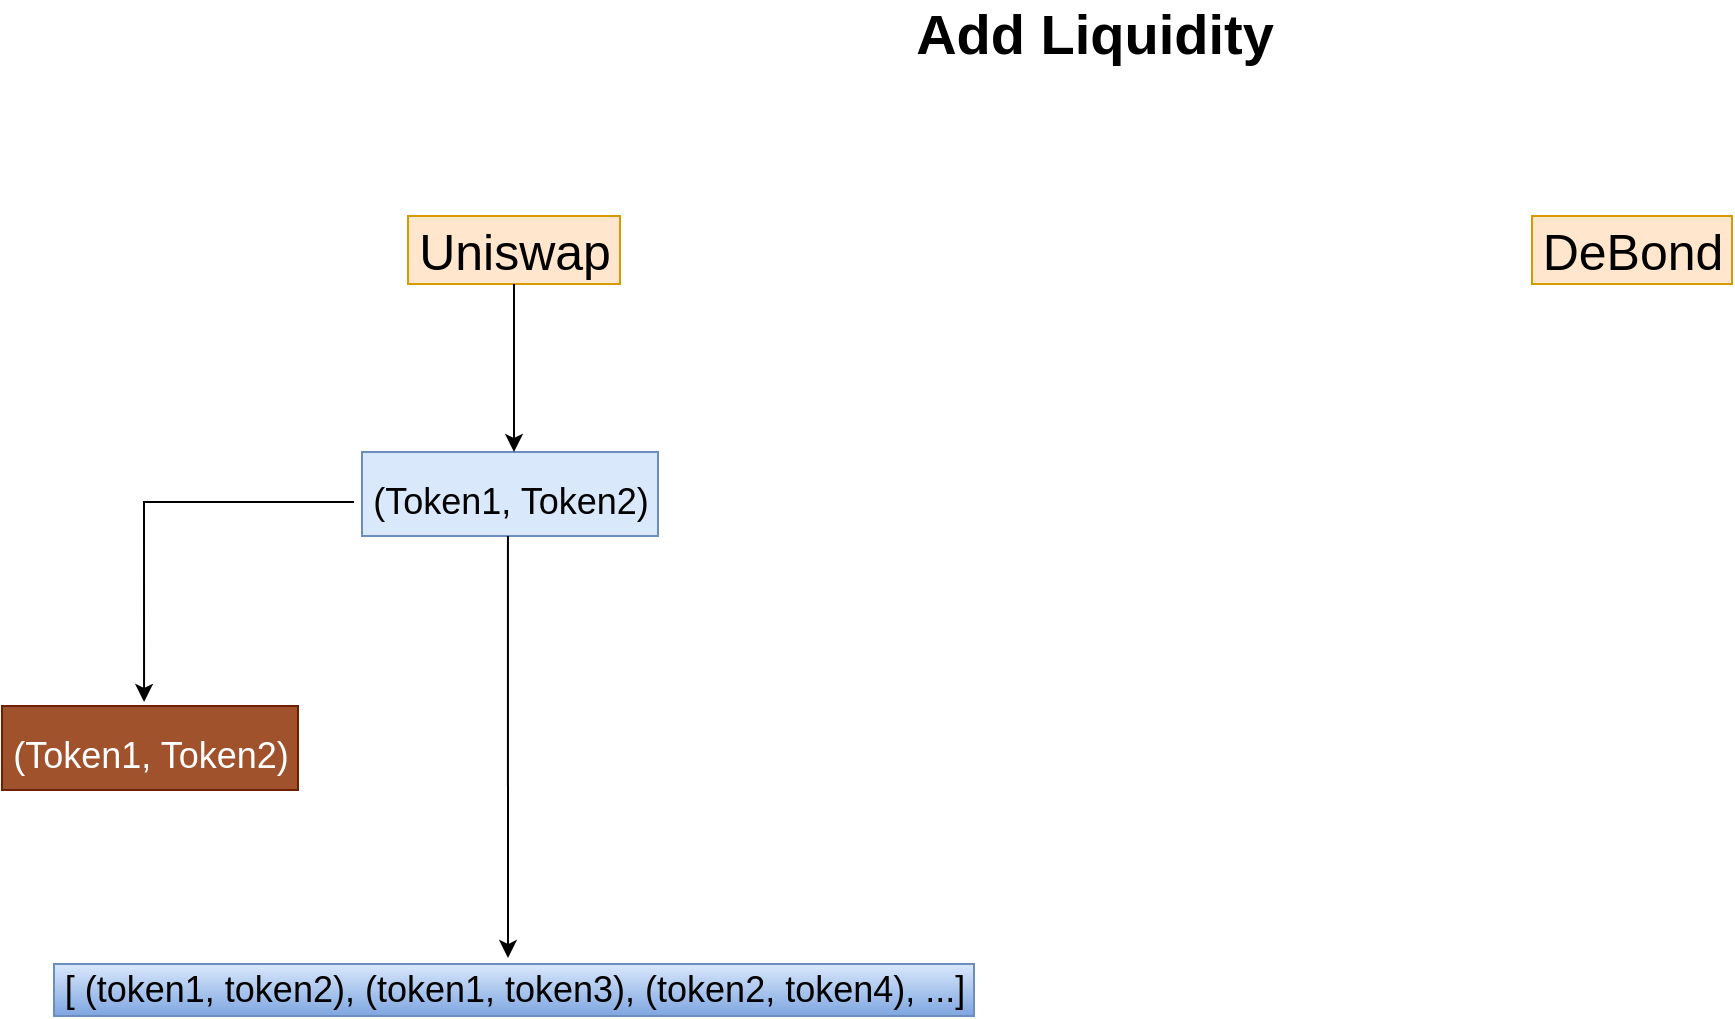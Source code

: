 <mxfile version="16.6.4" type="github">
  <diagram id="2oeUySleaV4vJK9pJLwO" name="Page-1">
    <mxGraphModel dx="1420" dy="805" grid="0" gridSize="10" guides="1" tooltips="1" connect="1" arrows="1" fold="1" page="1" pageScale="1" pageWidth="1169" pageHeight="827" math="0" shadow="0">
      <root>
        <mxCell id="0" />
        <mxCell id="1" parent="0" />
        <mxCell id="Drk82KQ6Ul8CciXEeTbn-1" value="&lt;font style=&quot;font-size: 28px&quot;&gt;Add Liquidity&lt;/font&gt;" style="text;html=1;resizable=0;autosize=1;align=center;verticalAlign=middle;points=[];fillColor=none;strokeColor=none;rounded=0;fontStyle=1" parent="1" vertex="1">
          <mxGeometry x="490" y="39" width="189" height="24" as="geometry" />
        </mxCell>
        <mxCell id="KYhHVB4WSsh-iQpejZ-_-1" value="Uniswap" style="text;html=1;resizable=0;autosize=1;align=center;verticalAlign=middle;points=[];rounded=0;fontSize=25;fillColor=#ffe6cc;strokeColor=#d79b00;" vertex="1" parent="1">
          <mxGeometry x="242" y="142" width="106" height="34" as="geometry" />
        </mxCell>
        <mxCell id="KYhHVB4WSsh-iQpejZ-_-2" value="DeBond" style="text;html=1;resizable=0;autosize=1;align=center;verticalAlign=middle;points=[];fillColor=#ffe6cc;strokeColor=#d79b00;rounded=0;fontSize=25;" vertex="1" parent="1">
          <mxGeometry x="804" y="142" width="100" height="34" as="geometry" />
        </mxCell>
        <mxCell id="KYhHVB4WSsh-iQpejZ-_-3" value="&lt;font style=&quot;font-size: 18px&quot;&gt;(Token1, Token2)&lt;/font&gt;" style="text;html=1;resizable=0;autosize=1;align=center;verticalAlign=middle;points=[];fillColor=#dae8fc;strokeColor=#6c8ebf;rounded=0;fontSize=28;" vertex="1" parent="1">
          <mxGeometry x="219" y="260" width="148" height="42" as="geometry" />
        </mxCell>
        <mxCell id="KYhHVB4WSsh-iQpejZ-_-4" value="&lt;font style=&quot;font-size: 18px&quot;&gt;(Token1, Token2)&lt;/font&gt;" style="text;html=1;resizable=0;autosize=1;align=center;verticalAlign=middle;points=[];fillColor=#a0522d;strokeColor=#6D1F00;rounded=0;fontSize=28;fontColor=#ffffff;" vertex="1" parent="1">
          <mxGeometry x="39" y="387" width="148" height="42" as="geometry" />
        </mxCell>
        <mxCell id="KYhHVB4WSsh-iQpejZ-_-5" value="[ (token1, token2), (token1, token3), (token2, token4), ...]" style="text;html=1;resizable=0;autosize=1;align=center;verticalAlign=middle;points=[];fillColor=#dae8fc;strokeColor=#6c8ebf;rounded=0;fontSize=18;gradientColor=#7ea6e0;" vertex="1" parent="1">
          <mxGeometry x="65" y="516" width="460" height="26" as="geometry" />
        </mxCell>
        <mxCell id="KYhHVB4WSsh-iQpejZ-_-7" value="" style="edgeStyle=elbowEdgeStyle;elbow=vertical;endArrow=classic;html=1;rounded=0;fontSize=18;" edge="1" parent="1" source="KYhHVB4WSsh-iQpejZ-_-1" target="KYhHVB4WSsh-iQpejZ-_-3">
          <mxGeometry width="50" height="50" relative="1" as="geometry">
            <mxPoint x="211.5" y="185" as="sourcePoint" />
            <mxPoint x="14.5" y="199" as="targetPoint" />
            <Array as="points">
              <mxPoint x="295" y="255" />
            </Array>
          </mxGeometry>
        </mxCell>
        <mxCell id="KYhHVB4WSsh-iQpejZ-_-8" value="" style="edgeStyle=segmentEdgeStyle;endArrow=classic;html=1;rounded=0;fontSize=18;exitX=-0.027;exitY=0.595;exitDx=0;exitDy=0;exitPerimeter=0;entryX=0.48;entryY=-0.048;entryDx=0;entryDy=0;entryPerimeter=0;" edge="1" parent="1" source="KYhHVB4WSsh-iQpejZ-_-3" target="KYhHVB4WSsh-iQpejZ-_-4">
          <mxGeometry width="50" height="50" relative="1" as="geometry">
            <mxPoint x="79" y="288" as="sourcePoint" />
            <mxPoint x="111" y="372" as="targetPoint" />
          </mxGeometry>
        </mxCell>
        <mxCell id="KYhHVB4WSsh-iQpejZ-_-9" value="" style="edgeStyle=segmentEdgeStyle;endArrow=classic;html=1;rounded=0;fontSize=18;exitX=0.493;exitY=1;exitDx=0;exitDy=0;exitPerimeter=0;" edge="1" parent="1" source="KYhHVB4WSsh-iQpejZ-_-3">
          <mxGeometry width="50" height="50" relative="1" as="geometry">
            <mxPoint x="556" y="425" as="sourcePoint" />
            <mxPoint x="292" y="513" as="targetPoint" />
            <Array as="points" />
          </mxGeometry>
        </mxCell>
      </root>
    </mxGraphModel>
  </diagram>
</mxfile>
